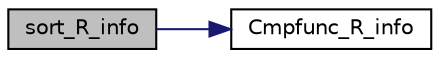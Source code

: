 digraph "sort_R_info"
{
 // LATEX_PDF_SIZE
  edge [fontname="Helvetica",fontsize="10",labelfontname="Helvetica",labelfontsize="10"];
  node [fontname="Helvetica",fontsize="10",shape=record];
  rankdir="LR";
  Node1 [label="sort_R_info",height=0.2,width=0.4,color="black", fillcolor="grey75", style="filled", fontcolor="black",tooltip=" "];
  Node1 -> Node2 [color="midnightblue",fontsize="10",style="solid",fontname="Helvetica"];
  Node2 [label="Cmpfunc_R_info",height=0.2,width=0.4,color="black", fillcolor="white", style="filled",URL="$sec__structs_8c.html#adf7a103b5fe2b29bdb1722c0e13be4f6",tooltip=" "];
}
